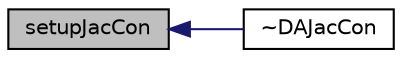 digraph "setupJacCon"
{
  bgcolor="transparent";
  edge [fontname="Helvetica",fontsize="10",labelfontname="Helvetica",labelfontsize="10"];
  node [fontname="Helvetica",fontsize="10",shape=record];
  rankdir="LR";
  Node254 [label="setupJacCon",height=0.2,width=0.4,color="black", fillcolor="grey75", style="filled", fontcolor="black"];
  Node254 -> Node255 [dir="back",color="midnightblue",fontsize="10",style="solid",fontname="Helvetica"];
  Node255 [label="~DAJacCon",height=0.2,width=0.4,color="black",URL="$classFoam_1_1DAJacCon.html#aa8de176523634308a67e1e7eaa4e4dbf"];
}
